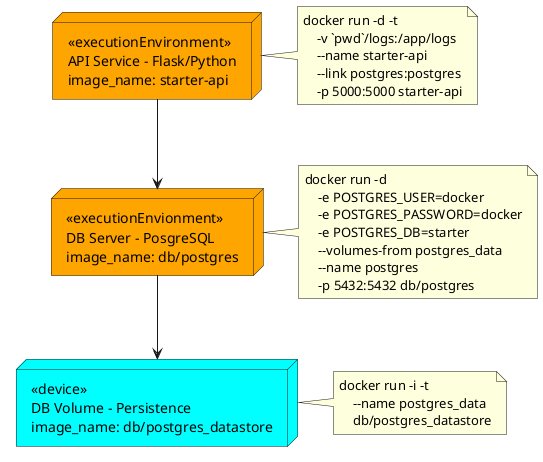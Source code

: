 @startuml Starter_Microservices_Deployment

node "<<executionEnvironment>>\nAPI Service - Flask/Python\nimage_name: starter-api" as API #orange {
}

node "<<executionEnvionment>>\nDB Server - PosgreSQL\nimage_name: db/postgres" as DB #orange {
}

node "<<device>>\nDB Volume - Persistence\nimage_name: db/postgres_datastore" as Volume #cyan {
}

note right of API
docker run -d -t
    -v `pwd`/logs:/app/logs
    --name starter-api
    --link postgres:postgres
    -p 5000:5000 starter-api
endnote

note right of DB
docker run -d
    -e POSTGRES_USER=docker
    -e POSTGRES_PASSWORD=docker
    -e POSTGRES_DB=starter
    --volumes-from postgres_data
    --name postgres
    -p 5432:5432 db/postgres
endnote

note right of Volume
docker run -i -t
    --name postgres_data
    db/postgres_datastore
endnote

API --> DB
DB --> Volume

@enduml